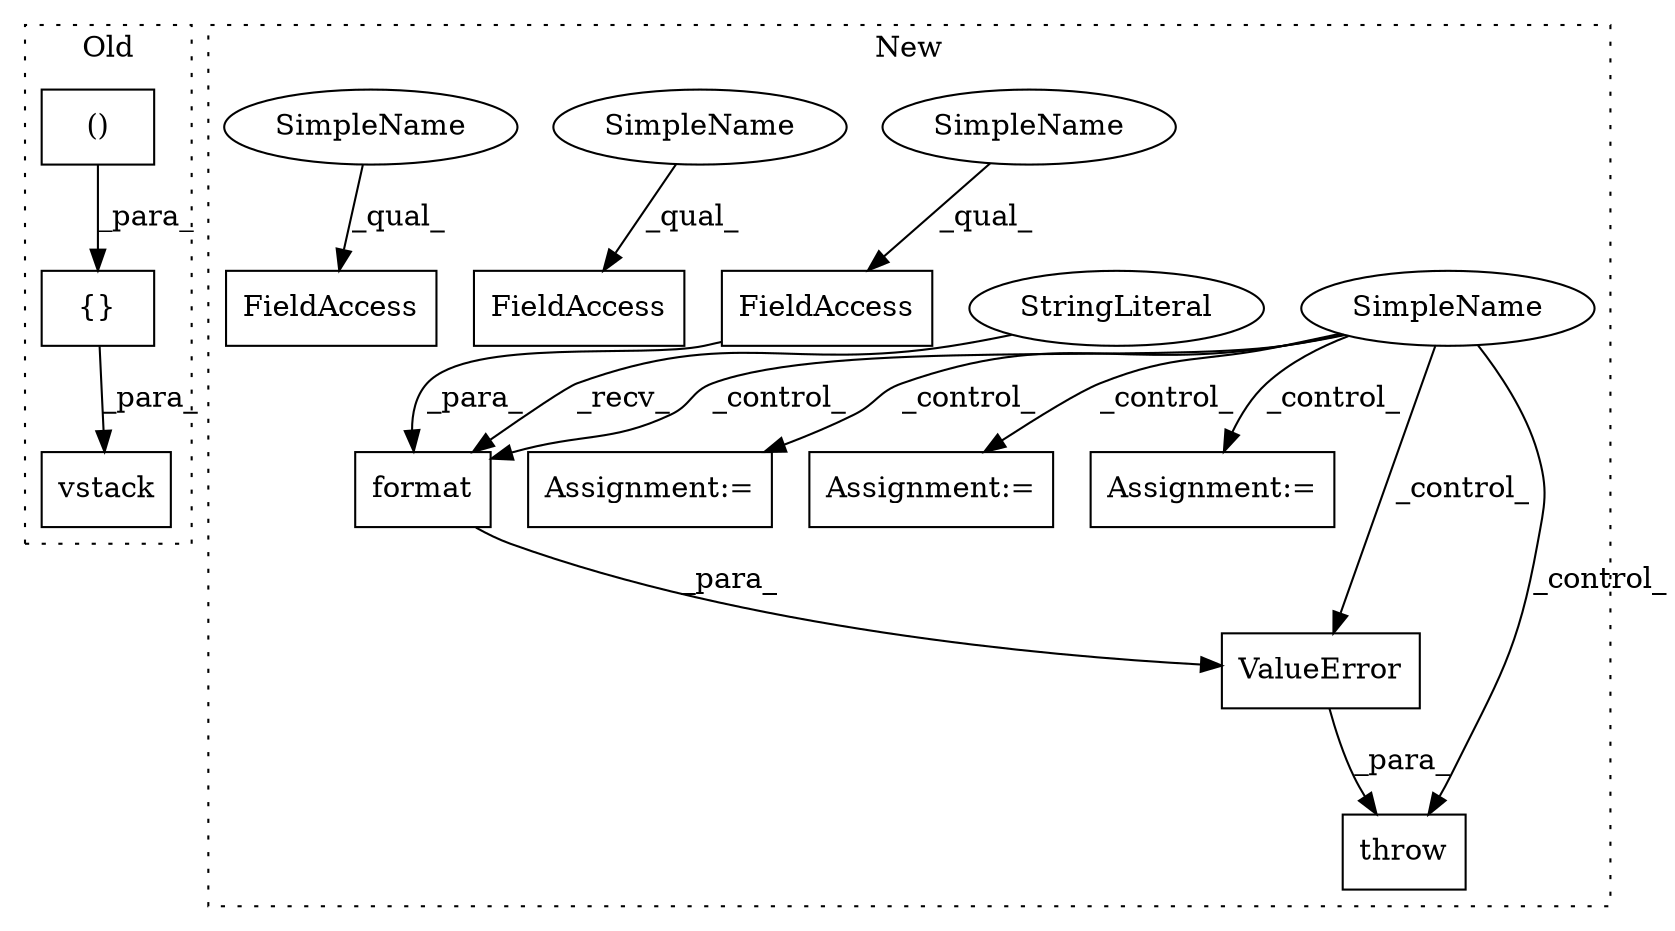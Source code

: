 digraph G {
subgraph cluster0 {
1 [label="vstack" a="32" s="1303,1451" l="7,1" shape="box"];
3 [label="()" a="106" s="1421" l="15" shape="box"];
5 [label="{}" a="4" s="1344,1438" l="1,1" shape="box"];
label = "Old";
style="dotted";
}
subgraph cluster1 {
2 [label="throw" a="53" s="1294" l="6" shape="box"];
4 [label="ValueError" a="32" s="1300,1371" l="11,1" shape="box"];
6 [label="format" a="32" s="1348,1370" l="7,1" shape="box"];
7 [label="FieldAccess" a="22" s="1355" l="7" shape="box"];
8 [label="SimpleName" a="42" s="" l="" shape="ellipse"];
9 [label="StringLiteral" a="45" s="1311" l="36" shape="ellipse"];
10 [label="FieldAccess" a="22" s="1429" l="7" shape="box"];
11 [label="FieldAccess" a="22" s="1421" l="7" shape="box"];
12 [label="Assignment:=" a="7" s="1386" l="1" shape="box"];
13 [label="Assignment:=" a="7" s="1532" l="1" shape="box"];
14 [label="Assignment:=" a="7" s="1678" l="1" shape="box"];
15 [label="SimpleName" a="42" s="1355" l="3" shape="ellipse"];
16 [label="SimpleName" a="42" s="1429" l="3" shape="ellipse"];
17 [label="SimpleName" a="42" s="1421" l="3" shape="ellipse"];
label = "New";
style="dotted";
}
3 -> 5 [label="_para_"];
4 -> 2 [label="_para_"];
5 -> 1 [label="_para_"];
6 -> 4 [label="_para_"];
7 -> 6 [label="_para_"];
8 -> 4 [label="_control_"];
8 -> 12 [label="_control_"];
8 -> 13 [label="_control_"];
8 -> 2 [label="_control_"];
8 -> 6 [label="_control_"];
8 -> 14 [label="_control_"];
9 -> 6 [label="_recv_"];
15 -> 7 [label="_qual_"];
16 -> 10 [label="_qual_"];
17 -> 11 [label="_qual_"];
}
